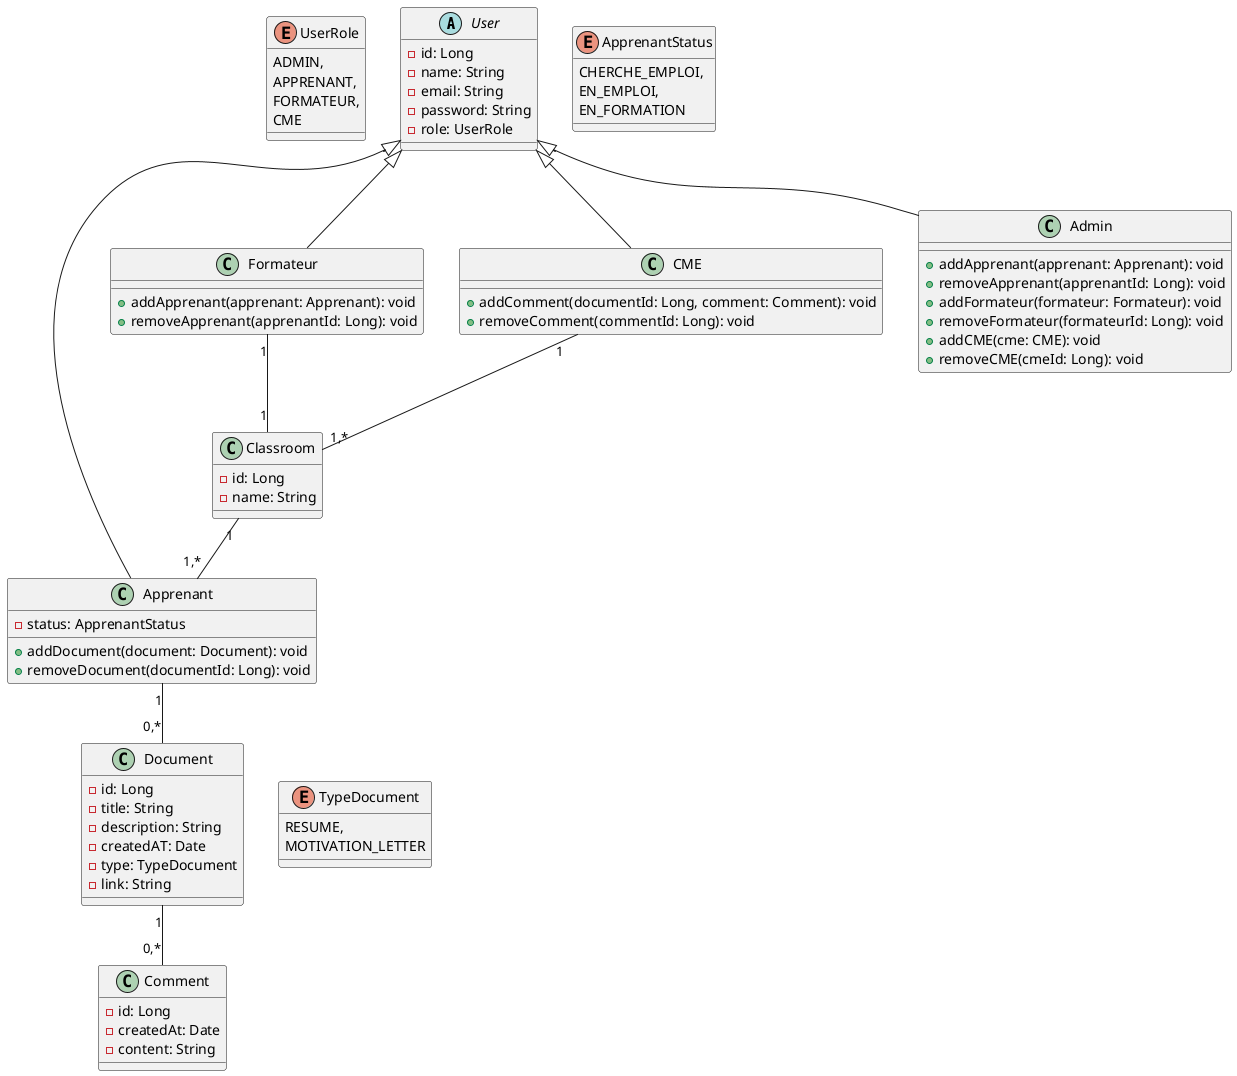 @startuml

abstract class User {
    - id: Long
    - name: String
    - email: String
    - password: String
    - role: UserRole
}

enum UserRole {
    ADMIN,
    APPRENANT,
    FORMATEUR,
    CME
}

class Apprenant extends User {
    - status: ApprenantStatus
    + addDocument(document: Document): void
    + removeDocument(documentId: Long): void
}

enum ApprenantStatus {
    CHERCHE_EMPLOI,
    EN_EMPLOI,
    EN_FORMATION
}

class Formateur extends User {
    + addApprenant(apprenant: Apprenant): void
    + removeApprenant(apprenantId: Long): void
}

class CME extends User {
    + addComment(documentId: Long, comment: Comment): void
    + removeComment(commentId: Long): void
}

class Admin extends User {
    + addApprenant(apprenant: Apprenant): void
    + removeApprenant(apprenantId: Long): void
    + addFormateur(formateur: Formateur): void
    + removeFormateur(formateurId: Long): void
    + addCME(cme: CME): void
    + removeCME(cmeId: Long): void
}

class Classroom {
    - id: Long
    - name: String
}

class Document {
    - id: Long
    - title: String
    - description: String
    - createdAT: Date
    - type: TypeDocument
    - link: String
}

enum TypeDocument {
    RESUME,
    MOTIVATION_LETTER
}

class Comment {
    - id: Long
    - createdAt: Date
    - content: String
}

User -[hidden]left- UserRole

Document -[hidden]right- TypeDocument

Apprenant "1" -- "0,*" Document

Classroom "1" -- "1,*" Apprenant

Formateur "1" -- "1" Classroom

CME "1" -- "1,*" Classroom

Document "1" -- "0,*" Comment

@enduml